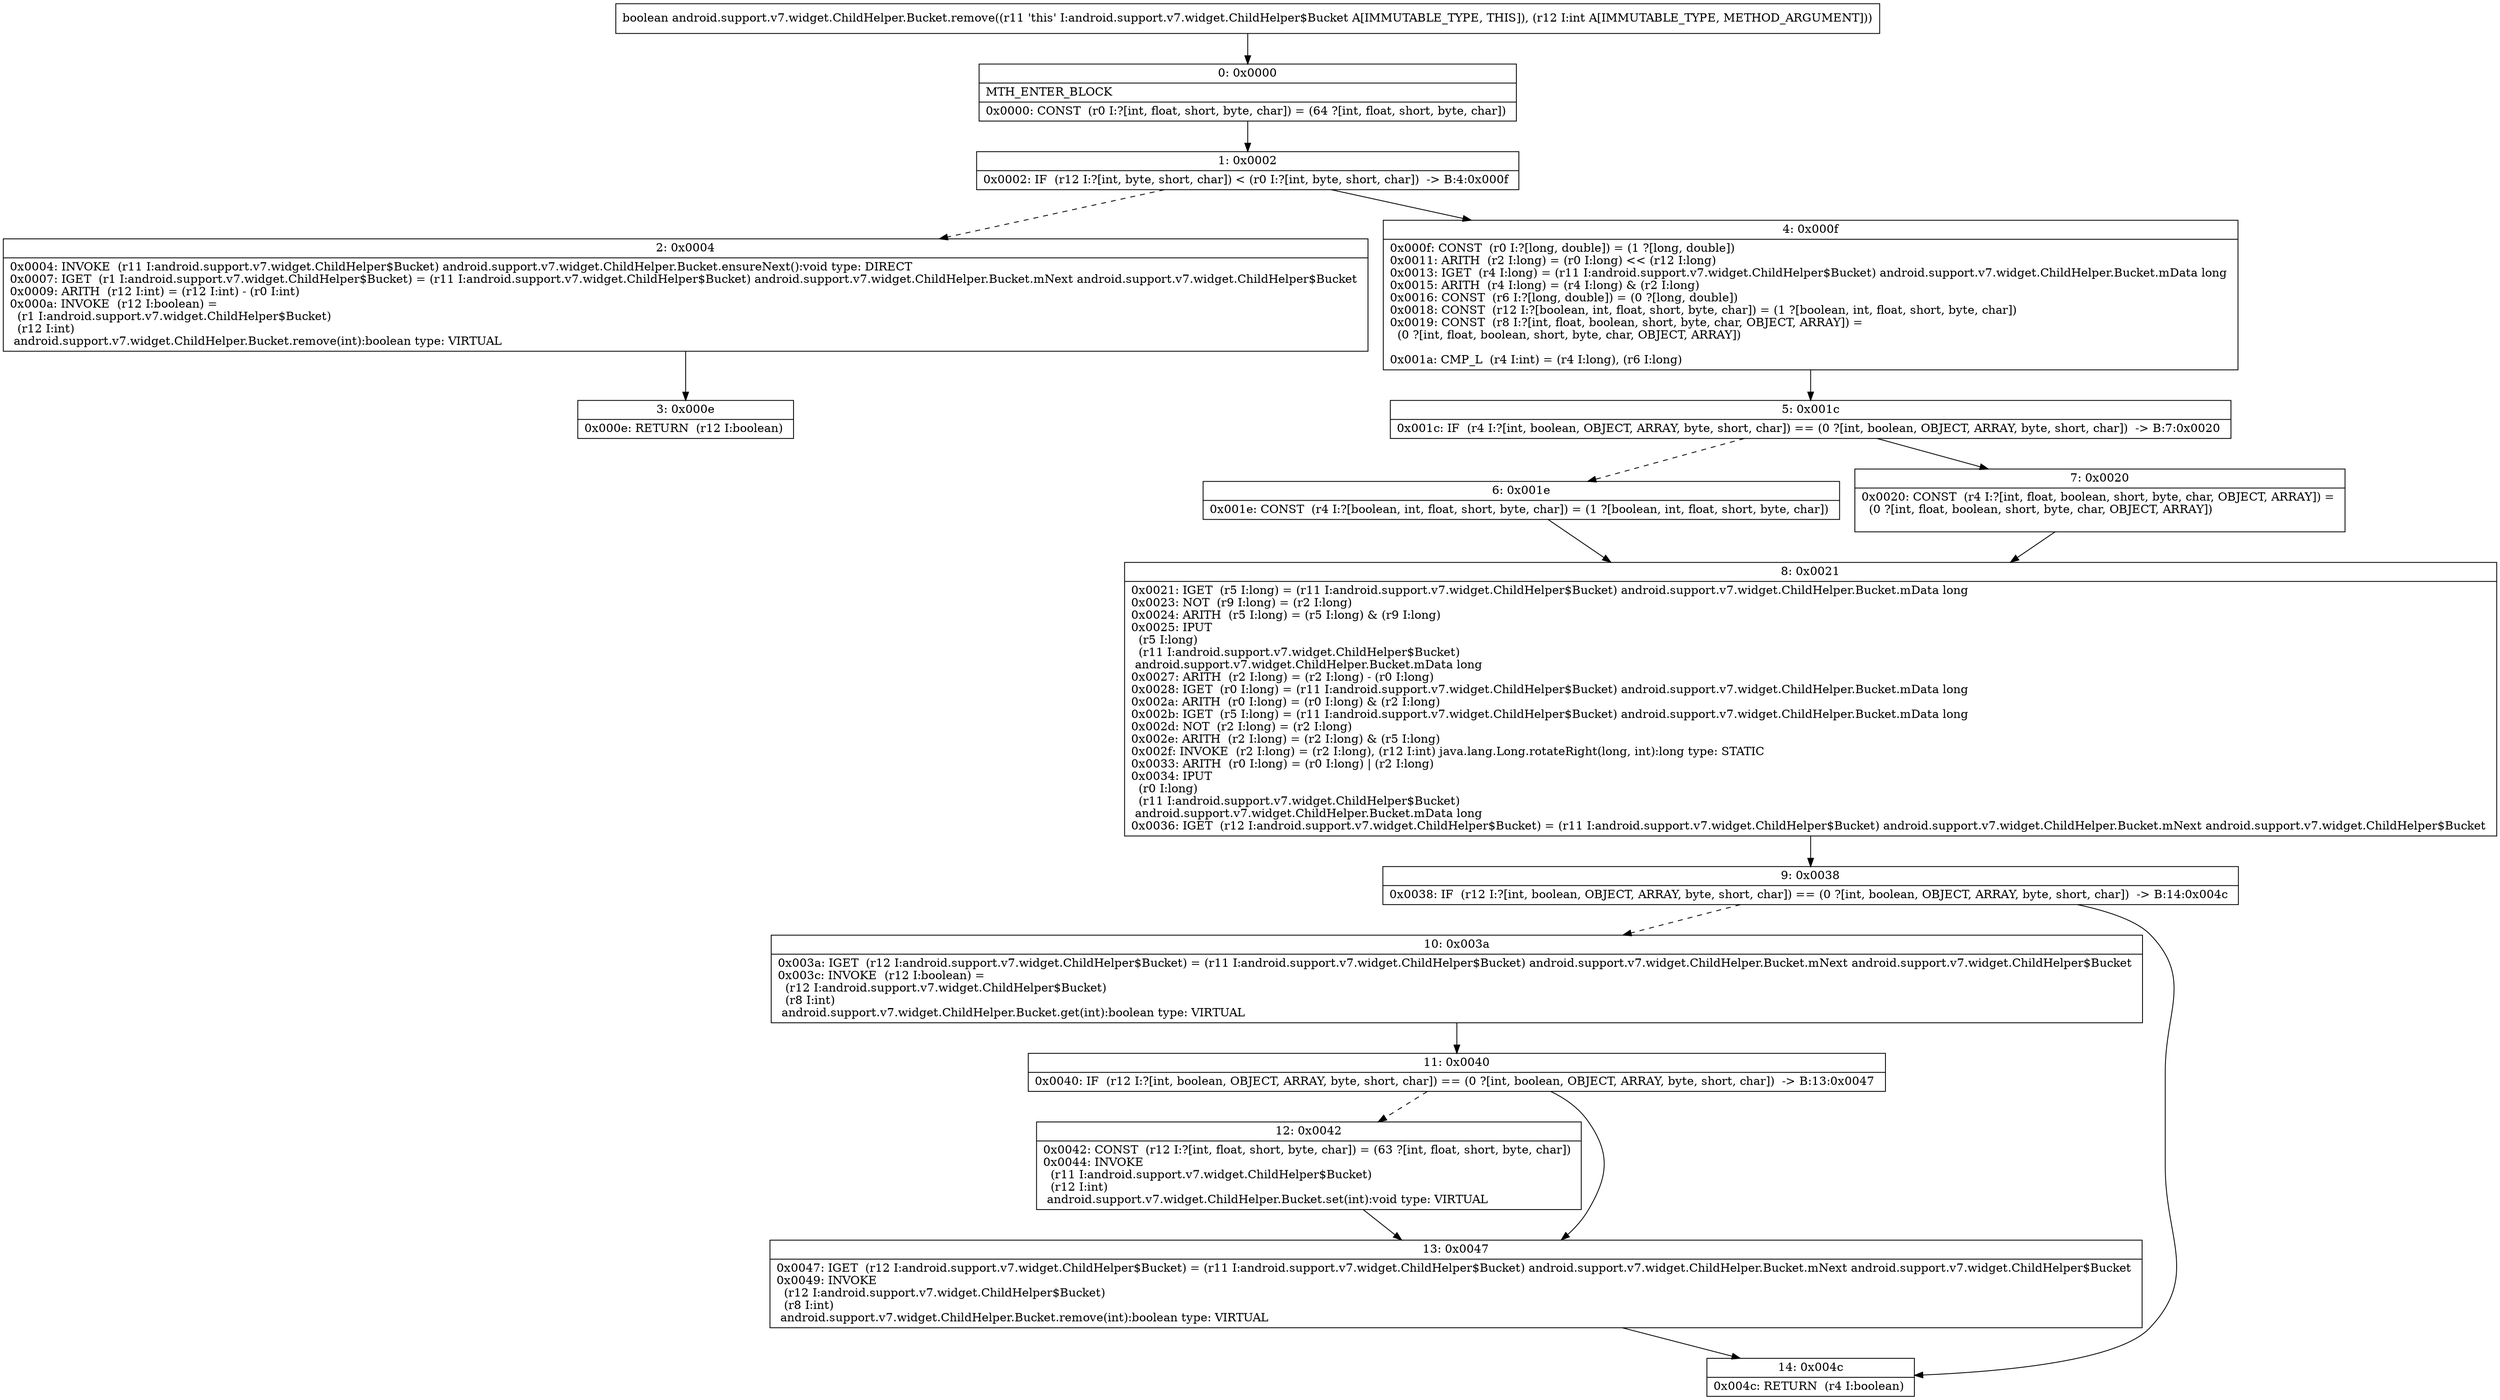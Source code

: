 digraph "CFG forandroid.support.v7.widget.ChildHelper.Bucket.remove(I)Z" {
Node_0 [shape=record,label="{0\:\ 0x0000|MTH_ENTER_BLOCK\l|0x0000: CONST  (r0 I:?[int, float, short, byte, char]) = (64 ?[int, float, short, byte, char]) \l}"];
Node_1 [shape=record,label="{1\:\ 0x0002|0x0002: IF  (r12 I:?[int, byte, short, char]) \< (r0 I:?[int, byte, short, char])  \-\> B:4:0x000f \l}"];
Node_2 [shape=record,label="{2\:\ 0x0004|0x0004: INVOKE  (r11 I:android.support.v7.widget.ChildHelper$Bucket) android.support.v7.widget.ChildHelper.Bucket.ensureNext():void type: DIRECT \l0x0007: IGET  (r1 I:android.support.v7.widget.ChildHelper$Bucket) = (r11 I:android.support.v7.widget.ChildHelper$Bucket) android.support.v7.widget.ChildHelper.Bucket.mNext android.support.v7.widget.ChildHelper$Bucket \l0x0009: ARITH  (r12 I:int) = (r12 I:int) \- (r0 I:int) \l0x000a: INVOKE  (r12 I:boolean) = \l  (r1 I:android.support.v7.widget.ChildHelper$Bucket)\l  (r12 I:int)\l android.support.v7.widget.ChildHelper.Bucket.remove(int):boolean type: VIRTUAL \l}"];
Node_3 [shape=record,label="{3\:\ 0x000e|0x000e: RETURN  (r12 I:boolean) \l}"];
Node_4 [shape=record,label="{4\:\ 0x000f|0x000f: CONST  (r0 I:?[long, double]) = (1 ?[long, double]) \l0x0011: ARITH  (r2 I:long) = (r0 I:long) \<\< (r12 I:long) \l0x0013: IGET  (r4 I:long) = (r11 I:android.support.v7.widget.ChildHelper$Bucket) android.support.v7.widget.ChildHelper.Bucket.mData long \l0x0015: ARITH  (r4 I:long) = (r4 I:long) & (r2 I:long) \l0x0016: CONST  (r6 I:?[long, double]) = (0 ?[long, double]) \l0x0018: CONST  (r12 I:?[boolean, int, float, short, byte, char]) = (1 ?[boolean, int, float, short, byte, char]) \l0x0019: CONST  (r8 I:?[int, float, boolean, short, byte, char, OBJECT, ARRAY]) = \l  (0 ?[int, float, boolean, short, byte, char, OBJECT, ARRAY])\l \l0x001a: CMP_L  (r4 I:int) = (r4 I:long), (r6 I:long) \l}"];
Node_5 [shape=record,label="{5\:\ 0x001c|0x001c: IF  (r4 I:?[int, boolean, OBJECT, ARRAY, byte, short, char]) == (0 ?[int, boolean, OBJECT, ARRAY, byte, short, char])  \-\> B:7:0x0020 \l}"];
Node_6 [shape=record,label="{6\:\ 0x001e|0x001e: CONST  (r4 I:?[boolean, int, float, short, byte, char]) = (1 ?[boolean, int, float, short, byte, char]) \l}"];
Node_7 [shape=record,label="{7\:\ 0x0020|0x0020: CONST  (r4 I:?[int, float, boolean, short, byte, char, OBJECT, ARRAY]) = \l  (0 ?[int, float, boolean, short, byte, char, OBJECT, ARRAY])\l \l}"];
Node_8 [shape=record,label="{8\:\ 0x0021|0x0021: IGET  (r5 I:long) = (r11 I:android.support.v7.widget.ChildHelper$Bucket) android.support.v7.widget.ChildHelper.Bucket.mData long \l0x0023: NOT  (r9 I:long) = (r2 I:long) \l0x0024: ARITH  (r5 I:long) = (r5 I:long) & (r9 I:long) \l0x0025: IPUT  \l  (r5 I:long)\l  (r11 I:android.support.v7.widget.ChildHelper$Bucket)\l android.support.v7.widget.ChildHelper.Bucket.mData long \l0x0027: ARITH  (r2 I:long) = (r2 I:long) \- (r0 I:long) \l0x0028: IGET  (r0 I:long) = (r11 I:android.support.v7.widget.ChildHelper$Bucket) android.support.v7.widget.ChildHelper.Bucket.mData long \l0x002a: ARITH  (r0 I:long) = (r0 I:long) & (r2 I:long) \l0x002b: IGET  (r5 I:long) = (r11 I:android.support.v7.widget.ChildHelper$Bucket) android.support.v7.widget.ChildHelper.Bucket.mData long \l0x002d: NOT  (r2 I:long) = (r2 I:long) \l0x002e: ARITH  (r2 I:long) = (r2 I:long) & (r5 I:long) \l0x002f: INVOKE  (r2 I:long) = (r2 I:long), (r12 I:int) java.lang.Long.rotateRight(long, int):long type: STATIC \l0x0033: ARITH  (r0 I:long) = (r0 I:long) \| (r2 I:long) \l0x0034: IPUT  \l  (r0 I:long)\l  (r11 I:android.support.v7.widget.ChildHelper$Bucket)\l android.support.v7.widget.ChildHelper.Bucket.mData long \l0x0036: IGET  (r12 I:android.support.v7.widget.ChildHelper$Bucket) = (r11 I:android.support.v7.widget.ChildHelper$Bucket) android.support.v7.widget.ChildHelper.Bucket.mNext android.support.v7.widget.ChildHelper$Bucket \l}"];
Node_9 [shape=record,label="{9\:\ 0x0038|0x0038: IF  (r12 I:?[int, boolean, OBJECT, ARRAY, byte, short, char]) == (0 ?[int, boolean, OBJECT, ARRAY, byte, short, char])  \-\> B:14:0x004c \l}"];
Node_10 [shape=record,label="{10\:\ 0x003a|0x003a: IGET  (r12 I:android.support.v7.widget.ChildHelper$Bucket) = (r11 I:android.support.v7.widget.ChildHelper$Bucket) android.support.v7.widget.ChildHelper.Bucket.mNext android.support.v7.widget.ChildHelper$Bucket \l0x003c: INVOKE  (r12 I:boolean) = \l  (r12 I:android.support.v7.widget.ChildHelper$Bucket)\l  (r8 I:int)\l android.support.v7.widget.ChildHelper.Bucket.get(int):boolean type: VIRTUAL \l}"];
Node_11 [shape=record,label="{11\:\ 0x0040|0x0040: IF  (r12 I:?[int, boolean, OBJECT, ARRAY, byte, short, char]) == (0 ?[int, boolean, OBJECT, ARRAY, byte, short, char])  \-\> B:13:0x0047 \l}"];
Node_12 [shape=record,label="{12\:\ 0x0042|0x0042: CONST  (r12 I:?[int, float, short, byte, char]) = (63 ?[int, float, short, byte, char]) \l0x0044: INVOKE  \l  (r11 I:android.support.v7.widget.ChildHelper$Bucket)\l  (r12 I:int)\l android.support.v7.widget.ChildHelper.Bucket.set(int):void type: VIRTUAL \l}"];
Node_13 [shape=record,label="{13\:\ 0x0047|0x0047: IGET  (r12 I:android.support.v7.widget.ChildHelper$Bucket) = (r11 I:android.support.v7.widget.ChildHelper$Bucket) android.support.v7.widget.ChildHelper.Bucket.mNext android.support.v7.widget.ChildHelper$Bucket \l0x0049: INVOKE  \l  (r12 I:android.support.v7.widget.ChildHelper$Bucket)\l  (r8 I:int)\l android.support.v7.widget.ChildHelper.Bucket.remove(int):boolean type: VIRTUAL \l}"];
Node_14 [shape=record,label="{14\:\ 0x004c|0x004c: RETURN  (r4 I:boolean) \l}"];
MethodNode[shape=record,label="{boolean android.support.v7.widget.ChildHelper.Bucket.remove((r11 'this' I:android.support.v7.widget.ChildHelper$Bucket A[IMMUTABLE_TYPE, THIS]), (r12 I:int A[IMMUTABLE_TYPE, METHOD_ARGUMENT])) }"];
MethodNode -> Node_0;
Node_0 -> Node_1;
Node_1 -> Node_2[style=dashed];
Node_1 -> Node_4;
Node_2 -> Node_3;
Node_4 -> Node_5;
Node_5 -> Node_6[style=dashed];
Node_5 -> Node_7;
Node_6 -> Node_8;
Node_7 -> Node_8;
Node_8 -> Node_9;
Node_9 -> Node_10[style=dashed];
Node_9 -> Node_14;
Node_10 -> Node_11;
Node_11 -> Node_12[style=dashed];
Node_11 -> Node_13;
Node_12 -> Node_13;
Node_13 -> Node_14;
}

